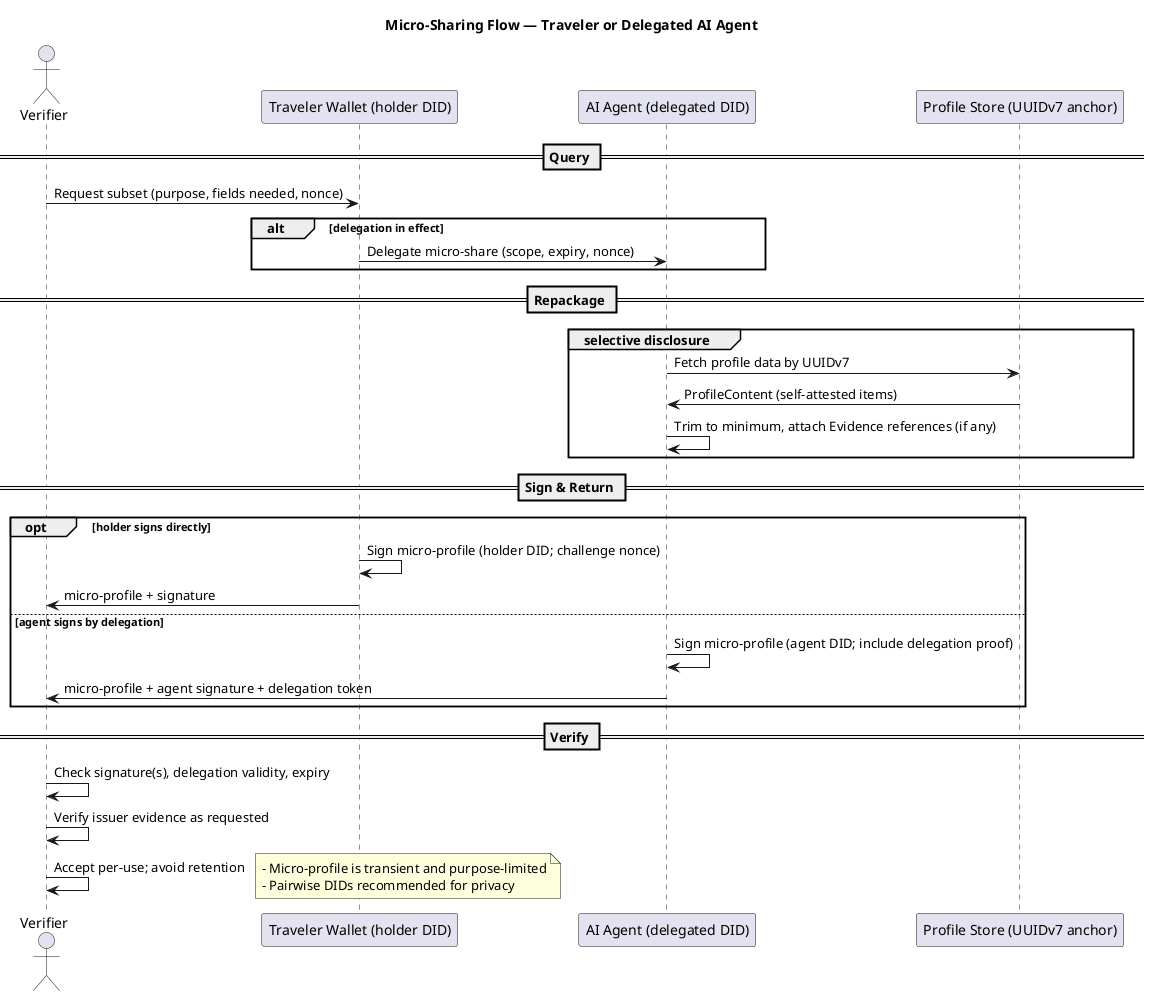 @startuml MicroSharing_Sequence
title Micro-Sharing Flow — Traveler or Delegated AI Agent

actor Verifier as V
participant "Traveler Wallet (holder DID)" as T
participant "AI Agent (delegated DID)" as A
participant "Profile Store (UUIDv7 anchor)" as P

== Query ==
V -> T: Request subset (purpose, fields needed, nonce)
alt delegation in effect
  T -> A: Delegate micro-share (scope, expiry, nonce)
end

== Repackage ==
group selective disclosure
  A -> P: Fetch profile data by UUIDv7
  A <- P: ProfileContent (self-attested items)
  A -> A: Trim to minimum, attach Evidence references (if any)
end

== Sign & Return ==
opt holder signs directly
  T -> T: Sign micro-profile (holder DID; challenge nonce)
  T -> V: micro-profile + signature
else agent signs by delegation
  A -> A: Sign micro-profile (agent DID; include delegation proof)
  A -> V: micro-profile + agent signature + delegation token
end

== Verify ==
V -> V: Check signature(s), delegation validity, expiry
V -> V: Verify issuer evidence as requested
V -> V: Accept per-use; avoid retention

note right
- Micro-profile is transient and purpose-limited
- Pairwise DIDs recommended for privacy
end note

@enduml

